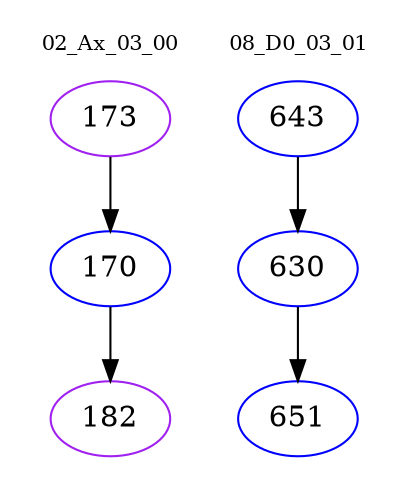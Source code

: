 digraph{
subgraph cluster_0 {
color = white
label = "02_Ax_03_00";
fontsize=10;
T0_173 [label="173", color="purple"]
T0_173 -> T0_170 [color="black"]
T0_170 [label="170", color="blue"]
T0_170 -> T0_182 [color="black"]
T0_182 [label="182", color="purple"]
}
subgraph cluster_1 {
color = white
label = "08_D0_03_01";
fontsize=10;
T1_643 [label="643", color="blue"]
T1_643 -> T1_630 [color="black"]
T1_630 [label="630", color="blue"]
T1_630 -> T1_651 [color="black"]
T1_651 [label="651", color="blue"]
}
}

